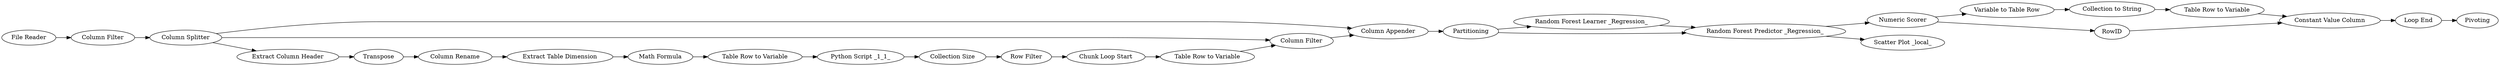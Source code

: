 digraph {
	"-7667631852706845201_35" [label="Column Appender"]
	"-7667631852706845201_23" [label="Loop End"]
	"4003846616051759251_28" [label="Math Formula"]
	"4003846616051759251_26" [label="Table Row to Variable"]
	"-7667631852706845201_36" [label="Column Filter"]
	"-2677085061967395433_37" [label="Variable to Table Row"]
	"-2677085061967395433_31" [label="Random Forest Learner _Regression_"]
	"-7667631852706845201_22" [label="Chunk Loop Start"]
	"4003846616051759251_13" [label=Transpose]
	"-7667631852706845201_43" [label="Collection Size"]
	"-7667631852706845201_29" [label="File Reader"]
	"4003846616051759251_15" [label="Column Rename"]
	"-2677085061967395433_40" [label=RowID]
	"4003846616051759251_25" [label="Extract Table Dimension"]
	"-7667631852706845201_20" [label="Column Filter"]
	"-2677085061967395433_33" [label="Numeric Scorer"]
	"-2677085061967395433_41" [label="Scatter Plot _local_"]
	"-7667631852706845201_44" [label="Row Filter"]
	"4003846616051759251_7" [label="Extract Column Header"]
	"-7667631852706845201_16" [label="Table Row to Variable"]
	"-7667631852706845201_12" [label="Python Script _1_1_"]
	"-2677085061967395433_32" [label="Random Forest Predictor _Regression_"]
	"-2677085061967395433_38" [label="Table Row to Variable"]
	"-2677085061967395433_30" [label=Partitioning]
	"-7667631852706845201_39" [label=Pivoting]
	"-2677085061967395433_17" [label="Collection to String"]
	"-7667631852706845201_21" [label="Column Splitter"]
	"-2677085061967395433_34" [label="Constant Value Column"]
	"-7667631852706845201_43" -> "-7667631852706845201_44"
	"-2677085061967395433_31" -> "-2677085061967395433_32"
	"-2677085061967395433_32" -> "-2677085061967395433_41"
	"4003846616051759251_15" -> "4003846616051759251_25"
	"-2677085061967395433_40" -> "-2677085061967395433_34"
	"-2677085061967395433_30" -> "-2677085061967395433_31"
	"-7667631852706845201_23" -> "-7667631852706845201_39"
	"4003846616051759251_13" -> "4003846616051759251_15"
	"-2677085061967395433_38" -> "-2677085061967395433_34"
	"-7667631852706845201_22" -> "-7667631852706845201_16"
	"-7667631852706845201_21" -> "-7667631852706845201_20"
	"-7667631852706845201_21" -> "4003846616051759251_7"
	"-7667631852706845201_20" -> "-7667631852706845201_35"
	"-7667631852706845201_12" -> "-7667631852706845201_43"
	"-2677085061967395433_34" -> "-7667631852706845201_23"
	"-2677085061967395433_32" -> "-2677085061967395433_33"
	"-7667631852706845201_35" -> "-2677085061967395433_30"
	"4003846616051759251_7" -> "4003846616051759251_13"
	"-7667631852706845201_16" -> "-7667631852706845201_20"
	"-2677085061967395433_30" -> "-2677085061967395433_32"
	"-2677085061967395433_33" -> "-2677085061967395433_37"
	"-2677085061967395433_33" -> "-2677085061967395433_40"
	"-2677085061967395433_17" -> "-2677085061967395433_38"
	"4003846616051759251_26" -> "-7667631852706845201_12"
	"-7667631852706845201_29" -> "-7667631852706845201_36"
	"-7667631852706845201_44" -> "-7667631852706845201_22"
	"4003846616051759251_25" -> "4003846616051759251_28"
	"-2677085061967395433_37" -> "-2677085061967395433_17"
	"-7667631852706845201_36" -> "-7667631852706845201_21"
	"4003846616051759251_28" -> "4003846616051759251_26"
	"-7667631852706845201_21" -> "-7667631852706845201_35"
	rankdir=LR
}
